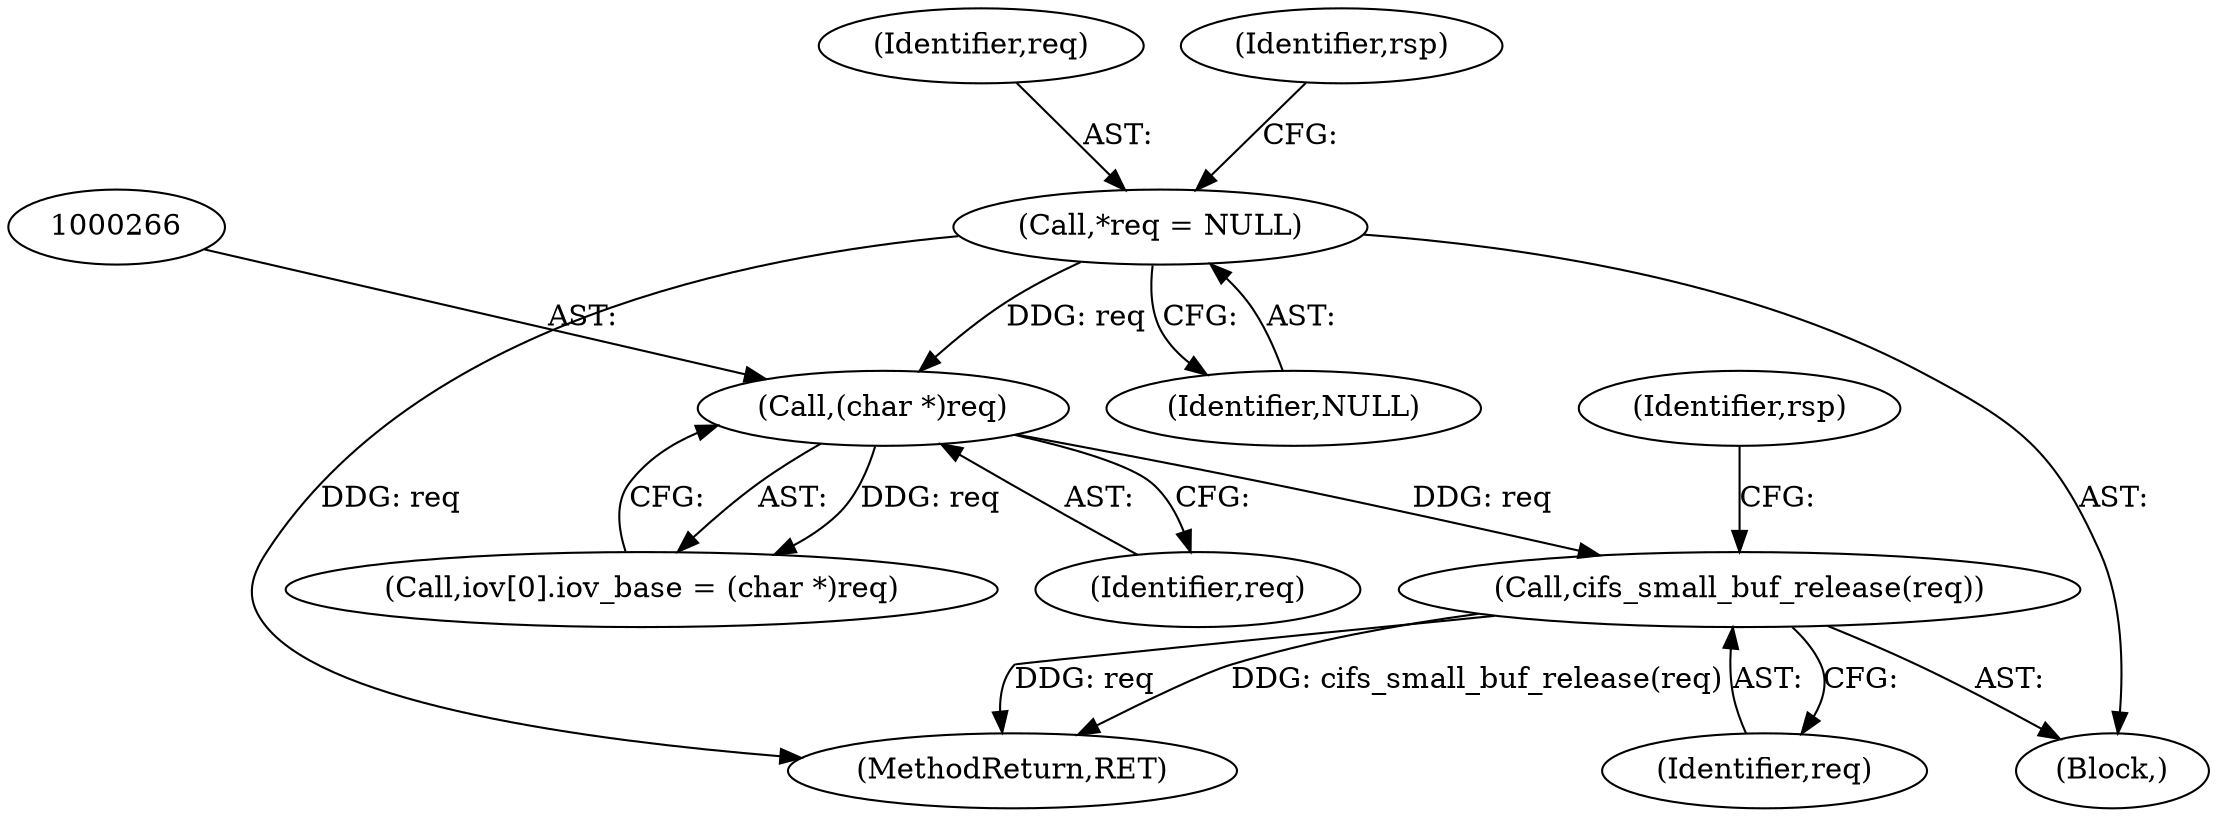 digraph "1_linux_6a3eb3360667170988f8a6477f6686242061488a@del" {
"1000311" [label="(Call,cifs_small_buf_release(req))"];
"1000265" [label="(Call,(char *)req)"];
"1000114" [label="(Call,*req = NULL)"];
"1000311" [label="(Call,cifs_small_buf_release(req))"];
"1000107" [label="(Block,)"];
"1000265" [label="(Call,(char *)req)"];
"1000259" [label="(Call,iov[0].iov_base = (char *)req)"];
"1000116" [label="(Identifier,NULL)"];
"1000115" [label="(Identifier,req)"];
"1000312" [label="(Identifier,req)"];
"1000267" [label="(Identifier,req)"];
"1000114" [label="(Call,*req = NULL)"];
"1000119" [label="(Identifier,rsp)"];
"1000314" [label="(Identifier,rsp)"];
"1000392" [label="(MethodReturn,RET)"];
"1000311" -> "1000107"  [label="AST: "];
"1000311" -> "1000312"  [label="CFG: "];
"1000312" -> "1000311"  [label="AST: "];
"1000314" -> "1000311"  [label="CFG: "];
"1000311" -> "1000392"  [label="DDG: req"];
"1000311" -> "1000392"  [label="DDG: cifs_small_buf_release(req)"];
"1000265" -> "1000311"  [label="DDG: req"];
"1000265" -> "1000259"  [label="AST: "];
"1000265" -> "1000267"  [label="CFG: "];
"1000266" -> "1000265"  [label="AST: "];
"1000267" -> "1000265"  [label="AST: "];
"1000259" -> "1000265"  [label="CFG: "];
"1000265" -> "1000259"  [label="DDG: req"];
"1000114" -> "1000265"  [label="DDG: req"];
"1000114" -> "1000107"  [label="AST: "];
"1000114" -> "1000116"  [label="CFG: "];
"1000115" -> "1000114"  [label="AST: "];
"1000116" -> "1000114"  [label="AST: "];
"1000119" -> "1000114"  [label="CFG: "];
"1000114" -> "1000392"  [label="DDG: req"];
}
